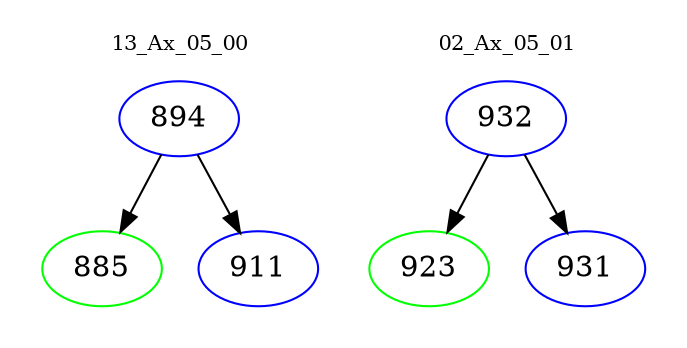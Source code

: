 digraph{
subgraph cluster_0 {
color = white
label = "13_Ax_05_00";
fontsize=10;
T0_894 [label="894", color="blue"]
T0_894 -> T0_885 [color="black"]
T0_885 [label="885", color="green"]
T0_894 -> T0_911 [color="black"]
T0_911 [label="911", color="blue"]
}
subgraph cluster_1 {
color = white
label = "02_Ax_05_01";
fontsize=10;
T1_932 [label="932", color="blue"]
T1_932 -> T1_923 [color="black"]
T1_923 [label="923", color="green"]
T1_932 -> T1_931 [color="black"]
T1_931 [label="931", color="blue"]
}
}
